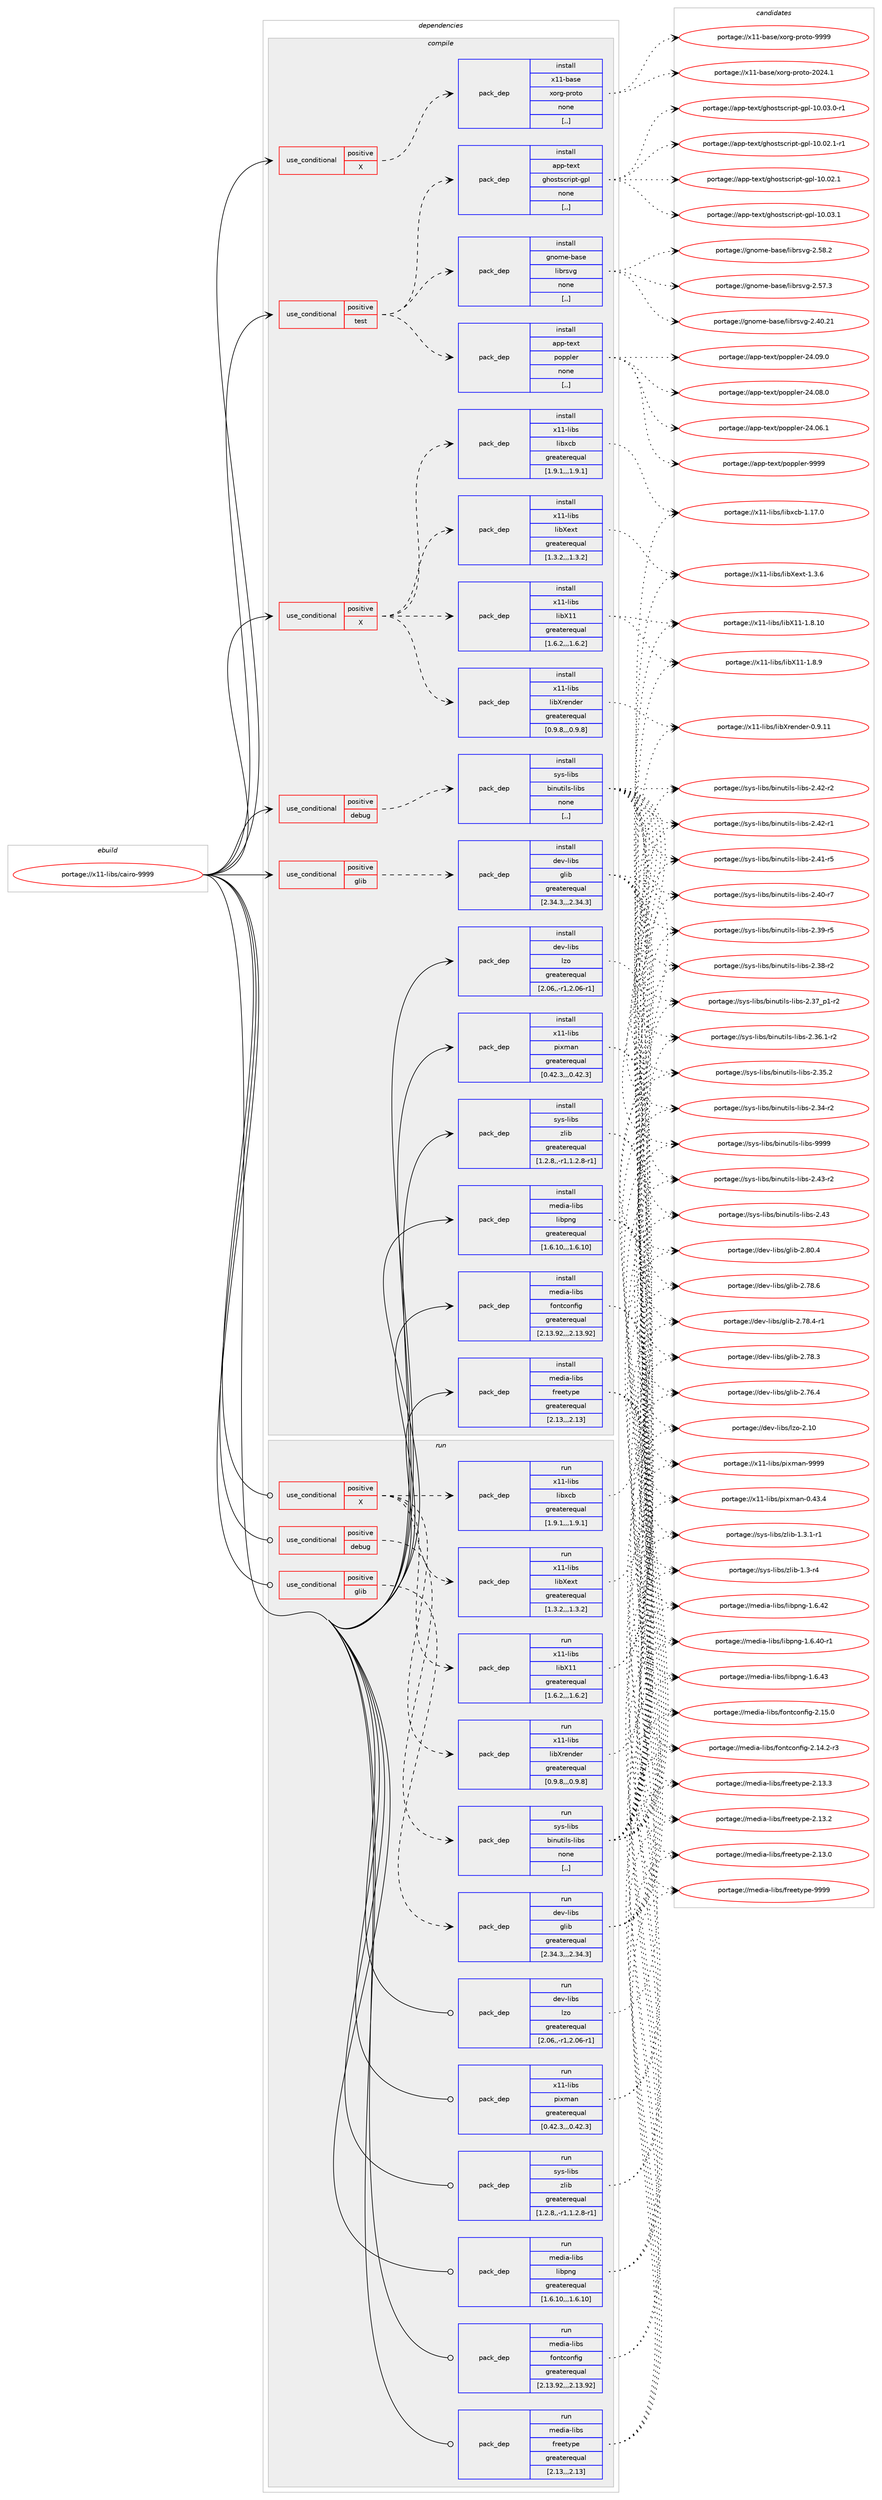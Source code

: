 digraph prolog {

# *************
# Graph options
# *************

newrank=true;
concentrate=true;
compound=true;
graph [rankdir=LR,fontname=Helvetica,fontsize=10,ranksep=1.5];#, ranksep=2.5, nodesep=0.2];
edge  [arrowhead=vee];
node  [fontname=Helvetica,fontsize=10];

# **********
# The ebuild
# **********

subgraph cluster_leftcol {
color=gray;
label=<<i>ebuild</i>>;
id [label="portage://x11-libs/cairo-9999", color=red, width=4, href="../x11-libs/cairo-9999.svg"];
}

# ****************
# The dependencies
# ****************

subgraph cluster_midcol {
color=gray;
label=<<i>dependencies</i>>;
subgraph cluster_compile {
fillcolor="#eeeeee";
style=filled;
label=<<i>compile</i>>;
subgraph cond12329 {
dependency34909 [label=<<TABLE BORDER="0" CELLBORDER="1" CELLSPACING="0" CELLPADDING="4"><TR><TD ROWSPAN="3" CELLPADDING="10">use_conditional</TD></TR><TR><TD>positive</TD></TR><TR><TD>X</TD></TR></TABLE>>, shape=none, color=red];
subgraph pack22305 {
dependency34910 [label=<<TABLE BORDER="0" CELLBORDER="1" CELLSPACING="0" CELLPADDING="4" WIDTH="220"><TR><TD ROWSPAN="6" CELLPADDING="30">pack_dep</TD></TR><TR><TD WIDTH="110">install</TD></TR><TR><TD>x11-base</TD></TR><TR><TD>xorg-proto</TD></TR><TR><TD>none</TD></TR><TR><TD>[,,]</TD></TR></TABLE>>, shape=none, color=blue];
}
dependency34909:e -> dependency34910:w [weight=20,style="dashed",arrowhead="vee"];
}
id:e -> dependency34909:w [weight=20,style="solid",arrowhead="vee"];
subgraph cond12330 {
dependency34911 [label=<<TABLE BORDER="0" CELLBORDER="1" CELLSPACING="0" CELLPADDING="4"><TR><TD ROWSPAN="3" CELLPADDING="10">use_conditional</TD></TR><TR><TD>positive</TD></TR><TR><TD>X</TD></TR></TABLE>>, shape=none, color=red];
subgraph pack22306 {
dependency34912 [label=<<TABLE BORDER="0" CELLBORDER="1" CELLSPACING="0" CELLPADDING="4" WIDTH="220"><TR><TD ROWSPAN="6" CELLPADDING="30">pack_dep</TD></TR><TR><TD WIDTH="110">install</TD></TR><TR><TD>x11-libs</TD></TR><TR><TD>libXrender</TD></TR><TR><TD>greaterequal</TD></TR><TR><TD>[0.9.8,,,0.9.8]</TD></TR></TABLE>>, shape=none, color=blue];
}
dependency34911:e -> dependency34912:w [weight=20,style="dashed",arrowhead="vee"];
subgraph pack22307 {
dependency34913 [label=<<TABLE BORDER="0" CELLBORDER="1" CELLSPACING="0" CELLPADDING="4" WIDTH="220"><TR><TD ROWSPAN="6" CELLPADDING="30">pack_dep</TD></TR><TR><TD WIDTH="110">install</TD></TR><TR><TD>x11-libs</TD></TR><TR><TD>libXext</TD></TR><TR><TD>greaterequal</TD></TR><TR><TD>[1.3.2,,,1.3.2]</TD></TR></TABLE>>, shape=none, color=blue];
}
dependency34911:e -> dependency34913:w [weight=20,style="dashed",arrowhead="vee"];
subgraph pack22308 {
dependency34914 [label=<<TABLE BORDER="0" CELLBORDER="1" CELLSPACING="0" CELLPADDING="4" WIDTH="220"><TR><TD ROWSPAN="6" CELLPADDING="30">pack_dep</TD></TR><TR><TD WIDTH="110">install</TD></TR><TR><TD>x11-libs</TD></TR><TR><TD>libX11</TD></TR><TR><TD>greaterequal</TD></TR><TR><TD>[1.6.2,,,1.6.2]</TD></TR></TABLE>>, shape=none, color=blue];
}
dependency34911:e -> dependency34914:w [weight=20,style="dashed",arrowhead="vee"];
subgraph pack22309 {
dependency34915 [label=<<TABLE BORDER="0" CELLBORDER="1" CELLSPACING="0" CELLPADDING="4" WIDTH="220"><TR><TD ROWSPAN="6" CELLPADDING="30">pack_dep</TD></TR><TR><TD WIDTH="110">install</TD></TR><TR><TD>x11-libs</TD></TR><TR><TD>libxcb</TD></TR><TR><TD>greaterequal</TD></TR><TR><TD>[1.9.1,,,1.9.1]</TD></TR></TABLE>>, shape=none, color=blue];
}
dependency34911:e -> dependency34915:w [weight=20,style="dashed",arrowhead="vee"];
}
id:e -> dependency34911:w [weight=20,style="solid",arrowhead="vee"];
subgraph cond12331 {
dependency34916 [label=<<TABLE BORDER="0" CELLBORDER="1" CELLSPACING="0" CELLPADDING="4"><TR><TD ROWSPAN="3" CELLPADDING="10">use_conditional</TD></TR><TR><TD>positive</TD></TR><TR><TD>debug</TD></TR></TABLE>>, shape=none, color=red];
subgraph pack22310 {
dependency34917 [label=<<TABLE BORDER="0" CELLBORDER="1" CELLSPACING="0" CELLPADDING="4" WIDTH="220"><TR><TD ROWSPAN="6" CELLPADDING="30">pack_dep</TD></TR><TR><TD WIDTH="110">install</TD></TR><TR><TD>sys-libs</TD></TR><TR><TD>binutils-libs</TD></TR><TR><TD>none</TD></TR><TR><TD>[,,]</TD></TR></TABLE>>, shape=none, color=blue];
}
dependency34916:e -> dependency34917:w [weight=20,style="dashed",arrowhead="vee"];
}
id:e -> dependency34916:w [weight=20,style="solid",arrowhead="vee"];
subgraph cond12332 {
dependency34918 [label=<<TABLE BORDER="0" CELLBORDER="1" CELLSPACING="0" CELLPADDING="4"><TR><TD ROWSPAN="3" CELLPADDING="10">use_conditional</TD></TR><TR><TD>positive</TD></TR><TR><TD>glib</TD></TR></TABLE>>, shape=none, color=red];
subgraph pack22311 {
dependency34919 [label=<<TABLE BORDER="0" CELLBORDER="1" CELLSPACING="0" CELLPADDING="4" WIDTH="220"><TR><TD ROWSPAN="6" CELLPADDING="30">pack_dep</TD></TR><TR><TD WIDTH="110">install</TD></TR><TR><TD>dev-libs</TD></TR><TR><TD>glib</TD></TR><TR><TD>greaterequal</TD></TR><TR><TD>[2.34.3,,,2.34.3]</TD></TR></TABLE>>, shape=none, color=blue];
}
dependency34918:e -> dependency34919:w [weight=20,style="dashed",arrowhead="vee"];
}
id:e -> dependency34918:w [weight=20,style="solid",arrowhead="vee"];
subgraph cond12333 {
dependency34920 [label=<<TABLE BORDER="0" CELLBORDER="1" CELLSPACING="0" CELLPADDING="4"><TR><TD ROWSPAN="3" CELLPADDING="10">use_conditional</TD></TR><TR><TD>positive</TD></TR><TR><TD>test</TD></TR></TABLE>>, shape=none, color=red];
subgraph pack22312 {
dependency34921 [label=<<TABLE BORDER="0" CELLBORDER="1" CELLSPACING="0" CELLPADDING="4" WIDTH="220"><TR><TD ROWSPAN="6" CELLPADDING="30">pack_dep</TD></TR><TR><TD WIDTH="110">install</TD></TR><TR><TD>app-text</TD></TR><TR><TD>ghostscript-gpl</TD></TR><TR><TD>none</TD></TR><TR><TD>[,,]</TD></TR></TABLE>>, shape=none, color=blue];
}
dependency34920:e -> dependency34921:w [weight=20,style="dashed",arrowhead="vee"];
subgraph pack22313 {
dependency34922 [label=<<TABLE BORDER="0" CELLBORDER="1" CELLSPACING="0" CELLPADDING="4" WIDTH="220"><TR><TD ROWSPAN="6" CELLPADDING="30">pack_dep</TD></TR><TR><TD WIDTH="110">install</TD></TR><TR><TD>app-text</TD></TR><TR><TD>poppler</TD></TR><TR><TD>none</TD></TR><TR><TD>[,,]</TD></TR></TABLE>>, shape=none, color=blue];
}
dependency34920:e -> dependency34922:w [weight=20,style="dashed",arrowhead="vee"];
subgraph pack22314 {
dependency34923 [label=<<TABLE BORDER="0" CELLBORDER="1" CELLSPACING="0" CELLPADDING="4" WIDTH="220"><TR><TD ROWSPAN="6" CELLPADDING="30">pack_dep</TD></TR><TR><TD WIDTH="110">install</TD></TR><TR><TD>gnome-base</TD></TR><TR><TD>librsvg</TD></TR><TR><TD>none</TD></TR><TR><TD>[,,]</TD></TR></TABLE>>, shape=none, color=blue];
}
dependency34920:e -> dependency34923:w [weight=20,style="dashed",arrowhead="vee"];
}
id:e -> dependency34920:w [weight=20,style="solid",arrowhead="vee"];
subgraph pack22315 {
dependency34924 [label=<<TABLE BORDER="0" CELLBORDER="1" CELLSPACING="0" CELLPADDING="4" WIDTH="220"><TR><TD ROWSPAN="6" CELLPADDING="30">pack_dep</TD></TR><TR><TD WIDTH="110">install</TD></TR><TR><TD>dev-libs</TD></TR><TR><TD>lzo</TD></TR><TR><TD>greaterequal</TD></TR><TR><TD>[2.06,,-r1,2.06-r1]</TD></TR></TABLE>>, shape=none, color=blue];
}
id:e -> dependency34924:w [weight=20,style="solid",arrowhead="vee"];
subgraph pack22316 {
dependency34925 [label=<<TABLE BORDER="0" CELLBORDER="1" CELLSPACING="0" CELLPADDING="4" WIDTH="220"><TR><TD ROWSPAN="6" CELLPADDING="30">pack_dep</TD></TR><TR><TD WIDTH="110">install</TD></TR><TR><TD>media-libs</TD></TR><TR><TD>fontconfig</TD></TR><TR><TD>greaterequal</TD></TR><TR><TD>[2.13.92,,,2.13.92]</TD></TR></TABLE>>, shape=none, color=blue];
}
id:e -> dependency34925:w [weight=20,style="solid",arrowhead="vee"];
subgraph pack22317 {
dependency34926 [label=<<TABLE BORDER="0" CELLBORDER="1" CELLSPACING="0" CELLPADDING="4" WIDTH="220"><TR><TD ROWSPAN="6" CELLPADDING="30">pack_dep</TD></TR><TR><TD WIDTH="110">install</TD></TR><TR><TD>media-libs</TD></TR><TR><TD>freetype</TD></TR><TR><TD>greaterequal</TD></TR><TR><TD>[2.13,,,2.13]</TD></TR></TABLE>>, shape=none, color=blue];
}
id:e -> dependency34926:w [weight=20,style="solid",arrowhead="vee"];
subgraph pack22318 {
dependency34927 [label=<<TABLE BORDER="0" CELLBORDER="1" CELLSPACING="0" CELLPADDING="4" WIDTH="220"><TR><TD ROWSPAN="6" CELLPADDING="30">pack_dep</TD></TR><TR><TD WIDTH="110">install</TD></TR><TR><TD>media-libs</TD></TR><TR><TD>libpng</TD></TR><TR><TD>greaterequal</TD></TR><TR><TD>[1.6.10,,,1.6.10]</TD></TR></TABLE>>, shape=none, color=blue];
}
id:e -> dependency34927:w [weight=20,style="solid",arrowhead="vee"];
subgraph pack22319 {
dependency34928 [label=<<TABLE BORDER="0" CELLBORDER="1" CELLSPACING="0" CELLPADDING="4" WIDTH="220"><TR><TD ROWSPAN="6" CELLPADDING="30">pack_dep</TD></TR><TR><TD WIDTH="110">install</TD></TR><TR><TD>sys-libs</TD></TR><TR><TD>zlib</TD></TR><TR><TD>greaterequal</TD></TR><TR><TD>[1.2.8,,-r1,1.2.8-r1]</TD></TR></TABLE>>, shape=none, color=blue];
}
id:e -> dependency34928:w [weight=20,style="solid",arrowhead="vee"];
subgraph pack22320 {
dependency34929 [label=<<TABLE BORDER="0" CELLBORDER="1" CELLSPACING="0" CELLPADDING="4" WIDTH="220"><TR><TD ROWSPAN="6" CELLPADDING="30">pack_dep</TD></TR><TR><TD WIDTH="110">install</TD></TR><TR><TD>x11-libs</TD></TR><TR><TD>pixman</TD></TR><TR><TD>greaterequal</TD></TR><TR><TD>[0.42.3,,,0.42.3]</TD></TR></TABLE>>, shape=none, color=blue];
}
id:e -> dependency34929:w [weight=20,style="solid",arrowhead="vee"];
}
subgraph cluster_compileandrun {
fillcolor="#eeeeee";
style=filled;
label=<<i>compile and run</i>>;
}
subgraph cluster_run {
fillcolor="#eeeeee";
style=filled;
label=<<i>run</i>>;
subgraph cond12334 {
dependency34930 [label=<<TABLE BORDER="0" CELLBORDER="1" CELLSPACING="0" CELLPADDING="4"><TR><TD ROWSPAN="3" CELLPADDING="10">use_conditional</TD></TR><TR><TD>positive</TD></TR><TR><TD>X</TD></TR></TABLE>>, shape=none, color=red];
subgraph pack22321 {
dependency34931 [label=<<TABLE BORDER="0" CELLBORDER="1" CELLSPACING="0" CELLPADDING="4" WIDTH="220"><TR><TD ROWSPAN="6" CELLPADDING="30">pack_dep</TD></TR><TR><TD WIDTH="110">run</TD></TR><TR><TD>x11-libs</TD></TR><TR><TD>libXrender</TD></TR><TR><TD>greaterequal</TD></TR><TR><TD>[0.9.8,,,0.9.8]</TD></TR></TABLE>>, shape=none, color=blue];
}
dependency34930:e -> dependency34931:w [weight=20,style="dashed",arrowhead="vee"];
subgraph pack22322 {
dependency34932 [label=<<TABLE BORDER="0" CELLBORDER="1" CELLSPACING="0" CELLPADDING="4" WIDTH="220"><TR><TD ROWSPAN="6" CELLPADDING="30">pack_dep</TD></TR><TR><TD WIDTH="110">run</TD></TR><TR><TD>x11-libs</TD></TR><TR><TD>libXext</TD></TR><TR><TD>greaterequal</TD></TR><TR><TD>[1.3.2,,,1.3.2]</TD></TR></TABLE>>, shape=none, color=blue];
}
dependency34930:e -> dependency34932:w [weight=20,style="dashed",arrowhead="vee"];
subgraph pack22323 {
dependency34933 [label=<<TABLE BORDER="0" CELLBORDER="1" CELLSPACING="0" CELLPADDING="4" WIDTH="220"><TR><TD ROWSPAN="6" CELLPADDING="30">pack_dep</TD></TR><TR><TD WIDTH="110">run</TD></TR><TR><TD>x11-libs</TD></TR><TR><TD>libX11</TD></TR><TR><TD>greaterequal</TD></TR><TR><TD>[1.6.2,,,1.6.2]</TD></TR></TABLE>>, shape=none, color=blue];
}
dependency34930:e -> dependency34933:w [weight=20,style="dashed",arrowhead="vee"];
subgraph pack22324 {
dependency34934 [label=<<TABLE BORDER="0" CELLBORDER="1" CELLSPACING="0" CELLPADDING="4" WIDTH="220"><TR><TD ROWSPAN="6" CELLPADDING="30">pack_dep</TD></TR><TR><TD WIDTH="110">run</TD></TR><TR><TD>x11-libs</TD></TR><TR><TD>libxcb</TD></TR><TR><TD>greaterequal</TD></TR><TR><TD>[1.9.1,,,1.9.1]</TD></TR></TABLE>>, shape=none, color=blue];
}
dependency34930:e -> dependency34934:w [weight=20,style="dashed",arrowhead="vee"];
}
id:e -> dependency34930:w [weight=20,style="solid",arrowhead="odot"];
subgraph cond12335 {
dependency34935 [label=<<TABLE BORDER="0" CELLBORDER="1" CELLSPACING="0" CELLPADDING="4"><TR><TD ROWSPAN="3" CELLPADDING="10">use_conditional</TD></TR><TR><TD>positive</TD></TR><TR><TD>debug</TD></TR></TABLE>>, shape=none, color=red];
subgraph pack22325 {
dependency34936 [label=<<TABLE BORDER="0" CELLBORDER="1" CELLSPACING="0" CELLPADDING="4" WIDTH="220"><TR><TD ROWSPAN="6" CELLPADDING="30">pack_dep</TD></TR><TR><TD WIDTH="110">run</TD></TR><TR><TD>sys-libs</TD></TR><TR><TD>binutils-libs</TD></TR><TR><TD>none</TD></TR><TR><TD>[,,]</TD></TR></TABLE>>, shape=none, color=blue];
}
dependency34935:e -> dependency34936:w [weight=20,style="dashed",arrowhead="vee"];
}
id:e -> dependency34935:w [weight=20,style="solid",arrowhead="odot"];
subgraph cond12336 {
dependency34937 [label=<<TABLE BORDER="0" CELLBORDER="1" CELLSPACING="0" CELLPADDING="4"><TR><TD ROWSPAN="3" CELLPADDING="10">use_conditional</TD></TR><TR><TD>positive</TD></TR><TR><TD>glib</TD></TR></TABLE>>, shape=none, color=red];
subgraph pack22326 {
dependency34938 [label=<<TABLE BORDER="0" CELLBORDER="1" CELLSPACING="0" CELLPADDING="4" WIDTH="220"><TR><TD ROWSPAN="6" CELLPADDING="30">pack_dep</TD></TR><TR><TD WIDTH="110">run</TD></TR><TR><TD>dev-libs</TD></TR><TR><TD>glib</TD></TR><TR><TD>greaterequal</TD></TR><TR><TD>[2.34.3,,,2.34.3]</TD></TR></TABLE>>, shape=none, color=blue];
}
dependency34937:e -> dependency34938:w [weight=20,style="dashed",arrowhead="vee"];
}
id:e -> dependency34937:w [weight=20,style="solid",arrowhead="odot"];
subgraph pack22327 {
dependency34939 [label=<<TABLE BORDER="0" CELLBORDER="1" CELLSPACING="0" CELLPADDING="4" WIDTH="220"><TR><TD ROWSPAN="6" CELLPADDING="30">pack_dep</TD></TR><TR><TD WIDTH="110">run</TD></TR><TR><TD>dev-libs</TD></TR><TR><TD>lzo</TD></TR><TR><TD>greaterequal</TD></TR><TR><TD>[2.06,,-r1,2.06-r1]</TD></TR></TABLE>>, shape=none, color=blue];
}
id:e -> dependency34939:w [weight=20,style="solid",arrowhead="odot"];
subgraph pack22328 {
dependency34940 [label=<<TABLE BORDER="0" CELLBORDER="1" CELLSPACING="0" CELLPADDING="4" WIDTH="220"><TR><TD ROWSPAN="6" CELLPADDING="30">pack_dep</TD></TR><TR><TD WIDTH="110">run</TD></TR><TR><TD>media-libs</TD></TR><TR><TD>fontconfig</TD></TR><TR><TD>greaterequal</TD></TR><TR><TD>[2.13.92,,,2.13.92]</TD></TR></TABLE>>, shape=none, color=blue];
}
id:e -> dependency34940:w [weight=20,style="solid",arrowhead="odot"];
subgraph pack22329 {
dependency34941 [label=<<TABLE BORDER="0" CELLBORDER="1" CELLSPACING="0" CELLPADDING="4" WIDTH="220"><TR><TD ROWSPAN="6" CELLPADDING="30">pack_dep</TD></TR><TR><TD WIDTH="110">run</TD></TR><TR><TD>media-libs</TD></TR><TR><TD>freetype</TD></TR><TR><TD>greaterequal</TD></TR><TR><TD>[2.13,,,2.13]</TD></TR></TABLE>>, shape=none, color=blue];
}
id:e -> dependency34941:w [weight=20,style="solid",arrowhead="odot"];
subgraph pack22330 {
dependency34942 [label=<<TABLE BORDER="0" CELLBORDER="1" CELLSPACING="0" CELLPADDING="4" WIDTH="220"><TR><TD ROWSPAN="6" CELLPADDING="30">pack_dep</TD></TR><TR><TD WIDTH="110">run</TD></TR><TR><TD>media-libs</TD></TR><TR><TD>libpng</TD></TR><TR><TD>greaterequal</TD></TR><TR><TD>[1.6.10,,,1.6.10]</TD></TR></TABLE>>, shape=none, color=blue];
}
id:e -> dependency34942:w [weight=20,style="solid",arrowhead="odot"];
subgraph pack22331 {
dependency34943 [label=<<TABLE BORDER="0" CELLBORDER="1" CELLSPACING="0" CELLPADDING="4" WIDTH="220"><TR><TD ROWSPAN="6" CELLPADDING="30">pack_dep</TD></TR><TR><TD WIDTH="110">run</TD></TR><TR><TD>sys-libs</TD></TR><TR><TD>zlib</TD></TR><TR><TD>greaterequal</TD></TR><TR><TD>[1.2.8,,-r1,1.2.8-r1]</TD></TR></TABLE>>, shape=none, color=blue];
}
id:e -> dependency34943:w [weight=20,style="solid",arrowhead="odot"];
subgraph pack22332 {
dependency34944 [label=<<TABLE BORDER="0" CELLBORDER="1" CELLSPACING="0" CELLPADDING="4" WIDTH="220"><TR><TD ROWSPAN="6" CELLPADDING="30">pack_dep</TD></TR><TR><TD WIDTH="110">run</TD></TR><TR><TD>x11-libs</TD></TR><TR><TD>pixman</TD></TR><TR><TD>greaterequal</TD></TR><TR><TD>[0.42.3,,,0.42.3]</TD></TR></TABLE>>, shape=none, color=blue];
}
id:e -> dependency34944:w [weight=20,style="solid",arrowhead="odot"];
}
}

# **************
# The candidates
# **************

subgraph cluster_choices {
rank=same;
color=gray;
label=<<i>candidates</i>>;

subgraph choice22305 {
color=black;
nodesep=1;
choice120494945989711510147120111114103451121141111161114557575757 [label="portage://x11-base/xorg-proto-9999", color=red, width=4,href="../x11-base/xorg-proto-9999.svg"];
choice1204949459897115101471201111141034511211411111611145504850524649 [label="portage://x11-base/xorg-proto-2024.1", color=red, width=4,href="../x11-base/xorg-proto-2024.1.svg"];
dependency34910:e -> choice120494945989711510147120111114103451121141111161114557575757:w [style=dotted,weight="100"];
dependency34910:e -> choice1204949459897115101471201111141034511211411111611145504850524649:w [style=dotted,weight="100"];
}
subgraph choice22306 {
color=black;
nodesep=1;
choice1204949451081059811547108105988811410111010010111445484657464949 [label="portage://x11-libs/libXrender-0.9.11", color=red, width=4,href="../x11-libs/libXrender-0.9.11.svg"];
dependency34912:e -> choice1204949451081059811547108105988811410111010010111445484657464949:w [style=dotted,weight="100"];
}
subgraph choice22307 {
color=black;
nodesep=1;
choice12049494510810598115471081059888101120116454946514654 [label="portage://x11-libs/libXext-1.3.6", color=red, width=4,href="../x11-libs/libXext-1.3.6.svg"];
dependency34913:e -> choice12049494510810598115471081059888101120116454946514654:w [style=dotted,weight="100"];
}
subgraph choice22308 {
color=black;
nodesep=1;
choice12049494510810598115471081059888494945494656464948 [label="portage://x11-libs/libX11-1.8.10", color=red, width=4,href="../x11-libs/libX11-1.8.10.svg"];
choice120494945108105981154710810598884949454946564657 [label="portage://x11-libs/libX11-1.8.9", color=red, width=4,href="../x11-libs/libX11-1.8.9.svg"];
dependency34914:e -> choice12049494510810598115471081059888494945494656464948:w [style=dotted,weight="100"];
dependency34914:e -> choice120494945108105981154710810598884949454946564657:w [style=dotted,weight="100"];
}
subgraph choice22309 {
color=black;
nodesep=1;
choice120494945108105981154710810598120999845494649554648 [label="portage://x11-libs/libxcb-1.17.0", color=red, width=4,href="../x11-libs/libxcb-1.17.0.svg"];
dependency34915:e -> choice120494945108105981154710810598120999845494649554648:w [style=dotted,weight="100"];
}
subgraph choice22310 {
color=black;
nodesep=1;
choice1151211154510810598115479810511011711610510811545108105981154557575757 [label="portage://sys-libs/binutils-libs-9999", color=red, width=4,href="../sys-libs/binutils-libs-9999.svg"];
choice11512111545108105981154798105110117116105108115451081059811545504652514511450 [label="portage://sys-libs/binutils-libs-2.43-r2", color=red, width=4,href="../sys-libs/binutils-libs-2.43-r2.svg"];
choice1151211154510810598115479810511011711610510811545108105981154550465251 [label="portage://sys-libs/binutils-libs-2.43", color=red, width=4,href="../sys-libs/binutils-libs-2.43.svg"];
choice11512111545108105981154798105110117116105108115451081059811545504652504511450 [label="portage://sys-libs/binutils-libs-2.42-r2", color=red, width=4,href="../sys-libs/binutils-libs-2.42-r2.svg"];
choice11512111545108105981154798105110117116105108115451081059811545504652504511449 [label="portage://sys-libs/binutils-libs-2.42-r1", color=red, width=4,href="../sys-libs/binutils-libs-2.42-r1.svg"];
choice11512111545108105981154798105110117116105108115451081059811545504652494511453 [label="portage://sys-libs/binutils-libs-2.41-r5", color=red, width=4,href="../sys-libs/binutils-libs-2.41-r5.svg"];
choice11512111545108105981154798105110117116105108115451081059811545504652484511455 [label="portage://sys-libs/binutils-libs-2.40-r7", color=red, width=4,href="../sys-libs/binutils-libs-2.40-r7.svg"];
choice11512111545108105981154798105110117116105108115451081059811545504651574511453 [label="portage://sys-libs/binutils-libs-2.39-r5", color=red, width=4,href="../sys-libs/binutils-libs-2.39-r5.svg"];
choice11512111545108105981154798105110117116105108115451081059811545504651564511450 [label="portage://sys-libs/binutils-libs-2.38-r2", color=red, width=4,href="../sys-libs/binutils-libs-2.38-r2.svg"];
choice115121115451081059811547981051101171161051081154510810598115455046515595112494511450 [label="portage://sys-libs/binutils-libs-2.37_p1-r2", color=red, width=4,href="../sys-libs/binutils-libs-2.37_p1-r2.svg"];
choice115121115451081059811547981051101171161051081154510810598115455046515446494511450 [label="portage://sys-libs/binutils-libs-2.36.1-r2", color=red, width=4,href="../sys-libs/binutils-libs-2.36.1-r2.svg"];
choice11512111545108105981154798105110117116105108115451081059811545504651534650 [label="portage://sys-libs/binutils-libs-2.35.2", color=red, width=4,href="../sys-libs/binutils-libs-2.35.2.svg"];
choice11512111545108105981154798105110117116105108115451081059811545504651524511450 [label="portage://sys-libs/binutils-libs-2.34-r2", color=red, width=4,href="../sys-libs/binutils-libs-2.34-r2.svg"];
dependency34917:e -> choice1151211154510810598115479810511011711610510811545108105981154557575757:w [style=dotted,weight="100"];
dependency34917:e -> choice11512111545108105981154798105110117116105108115451081059811545504652514511450:w [style=dotted,weight="100"];
dependency34917:e -> choice1151211154510810598115479810511011711610510811545108105981154550465251:w [style=dotted,weight="100"];
dependency34917:e -> choice11512111545108105981154798105110117116105108115451081059811545504652504511450:w [style=dotted,weight="100"];
dependency34917:e -> choice11512111545108105981154798105110117116105108115451081059811545504652504511449:w [style=dotted,weight="100"];
dependency34917:e -> choice11512111545108105981154798105110117116105108115451081059811545504652494511453:w [style=dotted,weight="100"];
dependency34917:e -> choice11512111545108105981154798105110117116105108115451081059811545504652484511455:w [style=dotted,weight="100"];
dependency34917:e -> choice11512111545108105981154798105110117116105108115451081059811545504651574511453:w [style=dotted,weight="100"];
dependency34917:e -> choice11512111545108105981154798105110117116105108115451081059811545504651564511450:w [style=dotted,weight="100"];
dependency34917:e -> choice115121115451081059811547981051101171161051081154510810598115455046515595112494511450:w [style=dotted,weight="100"];
dependency34917:e -> choice115121115451081059811547981051101171161051081154510810598115455046515446494511450:w [style=dotted,weight="100"];
dependency34917:e -> choice11512111545108105981154798105110117116105108115451081059811545504651534650:w [style=dotted,weight="100"];
dependency34917:e -> choice11512111545108105981154798105110117116105108115451081059811545504651524511450:w [style=dotted,weight="100"];
}
subgraph choice22311 {
color=black;
nodesep=1;
choice1001011184510810598115471031081059845504656484652 [label="portage://dev-libs/glib-2.80.4", color=red, width=4,href="../dev-libs/glib-2.80.4.svg"];
choice1001011184510810598115471031081059845504655564654 [label="portage://dev-libs/glib-2.78.6", color=red, width=4,href="../dev-libs/glib-2.78.6.svg"];
choice10010111845108105981154710310810598455046555646524511449 [label="portage://dev-libs/glib-2.78.4-r1", color=red, width=4,href="../dev-libs/glib-2.78.4-r1.svg"];
choice1001011184510810598115471031081059845504655564651 [label="portage://dev-libs/glib-2.78.3", color=red, width=4,href="../dev-libs/glib-2.78.3.svg"];
choice1001011184510810598115471031081059845504655544652 [label="portage://dev-libs/glib-2.76.4", color=red, width=4,href="../dev-libs/glib-2.76.4.svg"];
dependency34919:e -> choice1001011184510810598115471031081059845504656484652:w [style=dotted,weight="100"];
dependency34919:e -> choice1001011184510810598115471031081059845504655564654:w [style=dotted,weight="100"];
dependency34919:e -> choice10010111845108105981154710310810598455046555646524511449:w [style=dotted,weight="100"];
dependency34919:e -> choice1001011184510810598115471031081059845504655564651:w [style=dotted,weight="100"];
dependency34919:e -> choice1001011184510810598115471031081059845504655544652:w [style=dotted,weight="100"];
}
subgraph choice22312 {
color=black;
nodesep=1;
choice97112112451161011201164710310411111511611599114105112116451031121084549484648514649 [label="portage://app-text/ghostscript-gpl-10.03.1", color=red, width=4,href="../app-text/ghostscript-gpl-10.03.1.svg"];
choice971121124511610112011647103104111115116115991141051121164510311210845494846485146484511449 [label="portage://app-text/ghostscript-gpl-10.03.0-r1", color=red, width=4,href="../app-text/ghostscript-gpl-10.03.0-r1.svg"];
choice971121124511610112011647103104111115116115991141051121164510311210845494846485046494511449 [label="portage://app-text/ghostscript-gpl-10.02.1-r1", color=red, width=4,href="../app-text/ghostscript-gpl-10.02.1-r1.svg"];
choice97112112451161011201164710310411111511611599114105112116451031121084549484648504649 [label="portage://app-text/ghostscript-gpl-10.02.1", color=red, width=4,href="../app-text/ghostscript-gpl-10.02.1.svg"];
dependency34921:e -> choice97112112451161011201164710310411111511611599114105112116451031121084549484648514649:w [style=dotted,weight="100"];
dependency34921:e -> choice971121124511610112011647103104111115116115991141051121164510311210845494846485146484511449:w [style=dotted,weight="100"];
dependency34921:e -> choice971121124511610112011647103104111115116115991141051121164510311210845494846485046494511449:w [style=dotted,weight="100"];
dependency34921:e -> choice97112112451161011201164710310411111511611599114105112116451031121084549484648504649:w [style=dotted,weight="100"];
}
subgraph choice22313 {
color=black;
nodesep=1;
choice9711211245116101120116471121111121121081011144557575757 [label="portage://app-text/poppler-9999", color=red, width=4,href="../app-text/poppler-9999.svg"];
choice9711211245116101120116471121111121121081011144550524648574648 [label="portage://app-text/poppler-24.09.0", color=red, width=4,href="../app-text/poppler-24.09.0.svg"];
choice9711211245116101120116471121111121121081011144550524648564648 [label="portage://app-text/poppler-24.08.0", color=red, width=4,href="../app-text/poppler-24.08.0.svg"];
choice9711211245116101120116471121111121121081011144550524648544649 [label="portage://app-text/poppler-24.06.1", color=red, width=4,href="../app-text/poppler-24.06.1.svg"];
dependency34922:e -> choice9711211245116101120116471121111121121081011144557575757:w [style=dotted,weight="100"];
dependency34922:e -> choice9711211245116101120116471121111121121081011144550524648574648:w [style=dotted,weight="100"];
dependency34922:e -> choice9711211245116101120116471121111121121081011144550524648564648:w [style=dotted,weight="100"];
dependency34922:e -> choice9711211245116101120116471121111121121081011144550524648544649:w [style=dotted,weight="100"];
}
subgraph choice22314 {
color=black;
nodesep=1;
choice103110111109101459897115101471081059811411511810345504653564650 [label="portage://gnome-base/librsvg-2.58.2", color=red, width=4,href="../gnome-base/librsvg-2.58.2.svg"];
choice103110111109101459897115101471081059811411511810345504653554651 [label="portage://gnome-base/librsvg-2.57.3", color=red, width=4,href="../gnome-base/librsvg-2.57.3.svg"];
choice10311011110910145989711510147108105981141151181034550465248465049 [label="portage://gnome-base/librsvg-2.40.21", color=red, width=4,href="../gnome-base/librsvg-2.40.21.svg"];
dependency34923:e -> choice103110111109101459897115101471081059811411511810345504653564650:w [style=dotted,weight="100"];
dependency34923:e -> choice103110111109101459897115101471081059811411511810345504653554651:w [style=dotted,weight="100"];
dependency34923:e -> choice10311011110910145989711510147108105981141151181034550465248465049:w [style=dotted,weight="100"];
}
subgraph choice22315 {
color=black;
nodesep=1;
choice1001011184510810598115471081221114550464948 [label="portage://dev-libs/lzo-2.10", color=red, width=4,href="../dev-libs/lzo-2.10.svg"];
dependency34924:e -> choice1001011184510810598115471081221114550464948:w [style=dotted,weight="100"];
}
subgraph choice22316 {
color=black;
nodesep=1;
choice109101100105974510810598115471021111101169911111010210510345504649534648 [label="portage://media-libs/fontconfig-2.15.0", color=red, width=4,href="../media-libs/fontconfig-2.15.0.svg"];
choice1091011001059745108105981154710211111011699111110102105103455046495246504511451 [label="portage://media-libs/fontconfig-2.14.2-r3", color=red, width=4,href="../media-libs/fontconfig-2.14.2-r3.svg"];
dependency34925:e -> choice109101100105974510810598115471021111101169911111010210510345504649534648:w [style=dotted,weight="100"];
dependency34925:e -> choice1091011001059745108105981154710211111011699111110102105103455046495246504511451:w [style=dotted,weight="100"];
}
subgraph choice22317 {
color=black;
nodesep=1;
choice109101100105974510810598115471021141011011161211121014557575757 [label="portage://media-libs/freetype-9999", color=red, width=4,href="../media-libs/freetype-9999.svg"];
choice1091011001059745108105981154710211410110111612111210145504649514651 [label="portage://media-libs/freetype-2.13.3", color=red, width=4,href="../media-libs/freetype-2.13.3.svg"];
choice1091011001059745108105981154710211410110111612111210145504649514650 [label="portage://media-libs/freetype-2.13.2", color=red, width=4,href="../media-libs/freetype-2.13.2.svg"];
choice1091011001059745108105981154710211410110111612111210145504649514648 [label="portage://media-libs/freetype-2.13.0", color=red, width=4,href="../media-libs/freetype-2.13.0.svg"];
dependency34926:e -> choice109101100105974510810598115471021141011011161211121014557575757:w [style=dotted,weight="100"];
dependency34926:e -> choice1091011001059745108105981154710211410110111612111210145504649514651:w [style=dotted,weight="100"];
dependency34926:e -> choice1091011001059745108105981154710211410110111612111210145504649514650:w [style=dotted,weight="100"];
dependency34926:e -> choice1091011001059745108105981154710211410110111612111210145504649514648:w [style=dotted,weight="100"];
}
subgraph choice22318 {
color=black;
nodesep=1;
choice109101100105974510810598115471081059811211010345494654465251 [label="portage://media-libs/libpng-1.6.43", color=red, width=4,href="../media-libs/libpng-1.6.43.svg"];
choice109101100105974510810598115471081059811211010345494654465250 [label="portage://media-libs/libpng-1.6.42", color=red, width=4,href="../media-libs/libpng-1.6.42.svg"];
choice1091011001059745108105981154710810598112110103454946544652484511449 [label="portage://media-libs/libpng-1.6.40-r1", color=red, width=4,href="../media-libs/libpng-1.6.40-r1.svg"];
dependency34927:e -> choice109101100105974510810598115471081059811211010345494654465251:w [style=dotted,weight="100"];
dependency34927:e -> choice109101100105974510810598115471081059811211010345494654465250:w [style=dotted,weight="100"];
dependency34927:e -> choice1091011001059745108105981154710810598112110103454946544652484511449:w [style=dotted,weight="100"];
}
subgraph choice22319 {
color=black;
nodesep=1;
choice115121115451081059811547122108105984549465146494511449 [label="portage://sys-libs/zlib-1.3.1-r1", color=red, width=4,href="../sys-libs/zlib-1.3.1-r1.svg"];
choice11512111545108105981154712210810598454946514511452 [label="portage://sys-libs/zlib-1.3-r4", color=red, width=4,href="../sys-libs/zlib-1.3-r4.svg"];
dependency34928:e -> choice115121115451081059811547122108105984549465146494511449:w [style=dotted,weight="100"];
dependency34928:e -> choice11512111545108105981154712210810598454946514511452:w [style=dotted,weight="100"];
}
subgraph choice22320 {
color=black;
nodesep=1;
choice1204949451081059811547112105120109971104557575757 [label="portage://x11-libs/pixman-9999", color=red, width=4,href="../x11-libs/pixman-9999.svg"];
choice12049494510810598115471121051201099711045484652514652 [label="portage://x11-libs/pixman-0.43.4", color=red, width=4,href="../x11-libs/pixman-0.43.4.svg"];
dependency34929:e -> choice1204949451081059811547112105120109971104557575757:w [style=dotted,weight="100"];
dependency34929:e -> choice12049494510810598115471121051201099711045484652514652:w [style=dotted,weight="100"];
}
subgraph choice22321 {
color=black;
nodesep=1;
choice1204949451081059811547108105988811410111010010111445484657464949 [label="portage://x11-libs/libXrender-0.9.11", color=red, width=4,href="../x11-libs/libXrender-0.9.11.svg"];
dependency34931:e -> choice1204949451081059811547108105988811410111010010111445484657464949:w [style=dotted,weight="100"];
}
subgraph choice22322 {
color=black;
nodesep=1;
choice12049494510810598115471081059888101120116454946514654 [label="portage://x11-libs/libXext-1.3.6", color=red, width=4,href="../x11-libs/libXext-1.3.6.svg"];
dependency34932:e -> choice12049494510810598115471081059888101120116454946514654:w [style=dotted,weight="100"];
}
subgraph choice22323 {
color=black;
nodesep=1;
choice12049494510810598115471081059888494945494656464948 [label="portage://x11-libs/libX11-1.8.10", color=red, width=4,href="../x11-libs/libX11-1.8.10.svg"];
choice120494945108105981154710810598884949454946564657 [label="portage://x11-libs/libX11-1.8.9", color=red, width=4,href="../x11-libs/libX11-1.8.9.svg"];
dependency34933:e -> choice12049494510810598115471081059888494945494656464948:w [style=dotted,weight="100"];
dependency34933:e -> choice120494945108105981154710810598884949454946564657:w [style=dotted,weight="100"];
}
subgraph choice22324 {
color=black;
nodesep=1;
choice120494945108105981154710810598120999845494649554648 [label="portage://x11-libs/libxcb-1.17.0", color=red, width=4,href="../x11-libs/libxcb-1.17.0.svg"];
dependency34934:e -> choice120494945108105981154710810598120999845494649554648:w [style=dotted,weight="100"];
}
subgraph choice22325 {
color=black;
nodesep=1;
choice1151211154510810598115479810511011711610510811545108105981154557575757 [label="portage://sys-libs/binutils-libs-9999", color=red, width=4,href="../sys-libs/binutils-libs-9999.svg"];
choice11512111545108105981154798105110117116105108115451081059811545504652514511450 [label="portage://sys-libs/binutils-libs-2.43-r2", color=red, width=4,href="../sys-libs/binutils-libs-2.43-r2.svg"];
choice1151211154510810598115479810511011711610510811545108105981154550465251 [label="portage://sys-libs/binutils-libs-2.43", color=red, width=4,href="../sys-libs/binutils-libs-2.43.svg"];
choice11512111545108105981154798105110117116105108115451081059811545504652504511450 [label="portage://sys-libs/binutils-libs-2.42-r2", color=red, width=4,href="../sys-libs/binutils-libs-2.42-r2.svg"];
choice11512111545108105981154798105110117116105108115451081059811545504652504511449 [label="portage://sys-libs/binutils-libs-2.42-r1", color=red, width=4,href="../sys-libs/binutils-libs-2.42-r1.svg"];
choice11512111545108105981154798105110117116105108115451081059811545504652494511453 [label="portage://sys-libs/binutils-libs-2.41-r5", color=red, width=4,href="../sys-libs/binutils-libs-2.41-r5.svg"];
choice11512111545108105981154798105110117116105108115451081059811545504652484511455 [label="portage://sys-libs/binutils-libs-2.40-r7", color=red, width=4,href="../sys-libs/binutils-libs-2.40-r7.svg"];
choice11512111545108105981154798105110117116105108115451081059811545504651574511453 [label="portage://sys-libs/binutils-libs-2.39-r5", color=red, width=4,href="../sys-libs/binutils-libs-2.39-r5.svg"];
choice11512111545108105981154798105110117116105108115451081059811545504651564511450 [label="portage://sys-libs/binutils-libs-2.38-r2", color=red, width=4,href="../sys-libs/binutils-libs-2.38-r2.svg"];
choice115121115451081059811547981051101171161051081154510810598115455046515595112494511450 [label="portage://sys-libs/binutils-libs-2.37_p1-r2", color=red, width=4,href="../sys-libs/binutils-libs-2.37_p1-r2.svg"];
choice115121115451081059811547981051101171161051081154510810598115455046515446494511450 [label="portage://sys-libs/binutils-libs-2.36.1-r2", color=red, width=4,href="../sys-libs/binutils-libs-2.36.1-r2.svg"];
choice11512111545108105981154798105110117116105108115451081059811545504651534650 [label="portage://sys-libs/binutils-libs-2.35.2", color=red, width=4,href="../sys-libs/binutils-libs-2.35.2.svg"];
choice11512111545108105981154798105110117116105108115451081059811545504651524511450 [label="portage://sys-libs/binutils-libs-2.34-r2", color=red, width=4,href="../sys-libs/binutils-libs-2.34-r2.svg"];
dependency34936:e -> choice1151211154510810598115479810511011711610510811545108105981154557575757:w [style=dotted,weight="100"];
dependency34936:e -> choice11512111545108105981154798105110117116105108115451081059811545504652514511450:w [style=dotted,weight="100"];
dependency34936:e -> choice1151211154510810598115479810511011711610510811545108105981154550465251:w [style=dotted,weight="100"];
dependency34936:e -> choice11512111545108105981154798105110117116105108115451081059811545504652504511450:w [style=dotted,weight="100"];
dependency34936:e -> choice11512111545108105981154798105110117116105108115451081059811545504652504511449:w [style=dotted,weight="100"];
dependency34936:e -> choice11512111545108105981154798105110117116105108115451081059811545504652494511453:w [style=dotted,weight="100"];
dependency34936:e -> choice11512111545108105981154798105110117116105108115451081059811545504652484511455:w [style=dotted,weight="100"];
dependency34936:e -> choice11512111545108105981154798105110117116105108115451081059811545504651574511453:w [style=dotted,weight="100"];
dependency34936:e -> choice11512111545108105981154798105110117116105108115451081059811545504651564511450:w [style=dotted,weight="100"];
dependency34936:e -> choice115121115451081059811547981051101171161051081154510810598115455046515595112494511450:w [style=dotted,weight="100"];
dependency34936:e -> choice115121115451081059811547981051101171161051081154510810598115455046515446494511450:w [style=dotted,weight="100"];
dependency34936:e -> choice11512111545108105981154798105110117116105108115451081059811545504651534650:w [style=dotted,weight="100"];
dependency34936:e -> choice11512111545108105981154798105110117116105108115451081059811545504651524511450:w [style=dotted,weight="100"];
}
subgraph choice22326 {
color=black;
nodesep=1;
choice1001011184510810598115471031081059845504656484652 [label="portage://dev-libs/glib-2.80.4", color=red, width=4,href="../dev-libs/glib-2.80.4.svg"];
choice1001011184510810598115471031081059845504655564654 [label="portage://dev-libs/glib-2.78.6", color=red, width=4,href="../dev-libs/glib-2.78.6.svg"];
choice10010111845108105981154710310810598455046555646524511449 [label="portage://dev-libs/glib-2.78.4-r1", color=red, width=4,href="../dev-libs/glib-2.78.4-r1.svg"];
choice1001011184510810598115471031081059845504655564651 [label="portage://dev-libs/glib-2.78.3", color=red, width=4,href="../dev-libs/glib-2.78.3.svg"];
choice1001011184510810598115471031081059845504655544652 [label="portage://dev-libs/glib-2.76.4", color=red, width=4,href="../dev-libs/glib-2.76.4.svg"];
dependency34938:e -> choice1001011184510810598115471031081059845504656484652:w [style=dotted,weight="100"];
dependency34938:e -> choice1001011184510810598115471031081059845504655564654:w [style=dotted,weight="100"];
dependency34938:e -> choice10010111845108105981154710310810598455046555646524511449:w [style=dotted,weight="100"];
dependency34938:e -> choice1001011184510810598115471031081059845504655564651:w [style=dotted,weight="100"];
dependency34938:e -> choice1001011184510810598115471031081059845504655544652:w [style=dotted,weight="100"];
}
subgraph choice22327 {
color=black;
nodesep=1;
choice1001011184510810598115471081221114550464948 [label="portage://dev-libs/lzo-2.10", color=red, width=4,href="../dev-libs/lzo-2.10.svg"];
dependency34939:e -> choice1001011184510810598115471081221114550464948:w [style=dotted,weight="100"];
}
subgraph choice22328 {
color=black;
nodesep=1;
choice109101100105974510810598115471021111101169911111010210510345504649534648 [label="portage://media-libs/fontconfig-2.15.0", color=red, width=4,href="../media-libs/fontconfig-2.15.0.svg"];
choice1091011001059745108105981154710211111011699111110102105103455046495246504511451 [label="portage://media-libs/fontconfig-2.14.2-r3", color=red, width=4,href="../media-libs/fontconfig-2.14.2-r3.svg"];
dependency34940:e -> choice109101100105974510810598115471021111101169911111010210510345504649534648:w [style=dotted,weight="100"];
dependency34940:e -> choice1091011001059745108105981154710211111011699111110102105103455046495246504511451:w [style=dotted,weight="100"];
}
subgraph choice22329 {
color=black;
nodesep=1;
choice109101100105974510810598115471021141011011161211121014557575757 [label="portage://media-libs/freetype-9999", color=red, width=4,href="../media-libs/freetype-9999.svg"];
choice1091011001059745108105981154710211410110111612111210145504649514651 [label="portage://media-libs/freetype-2.13.3", color=red, width=4,href="../media-libs/freetype-2.13.3.svg"];
choice1091011001059745108105981154710211410110111612111210145504649514650 [label="portage://media-libs/freetype-2.13.2", color=red, width=4,href="../media-libs/freetype-2.13.2.svg"];
choice1091011001059745108105981154710211410110111612111210145504649514648 [label="portage://media-libs/freetype-2.13.0", color=red, width=4,href="../media-libs/freetype-2.13.0.svg"];
dependency34941:e -> choice109101100105974510810598115471021141011011161211121014557575757:w [style=dotted,weight="100"];
dependency34941:e -> choice1091011001059745108105981154710211410110111612111210145504649514651:w [style=dotted,weight="100"];
dependency34941:e -> choice1091011001059745108105981154710211410110111612111210145504649514650:w [style=dotted,weight="100"];
dependency34941:e -> choice1091011001059745108105981154710211410110111612111210145504649514648:w [style=dotted,weight="100"];
}
subgraph choice22330 {
color=black;
nodesep=1;
choice109101100105974510810598115471081059811211010345494654465251 [label="portage://media-libs/libpng-1.6.43", color=red, width=4,href="../media-libs/libpng-1.6.43.svg"];
choice109101100105974510810598115471081059811211010345494654465250 [label="portage://media-libs/libpng-1.6.42", color=red, width=4,href="../media-libs/libpng-1.6.42.svg"];
choice1091011001059745108105981154710810598112110103454946544652484511449 [label="portage://media-libs/libpng-1.6.40-r1", color=red, width=4,href="../media-libs/libpng-1.6.40-r1.svg"];
dependency34942:e -> choice109101100105974510810598115471081059811211010345494654465251:w [style=dotted,weight="100"];
dependency34942:e -> choice109101100105974510810598115471081059811211010345494654465250:w [style=dotted,weight="100"];
dependency34942:e -> choice1091011001059745108105981154710810598112110103454946544652484511449:w [style=dotted,weight="100"];
}
subgraph choice22331 {
color=black;
nodesep=1;
choice115121115451081059811547122108105984549465146494511449 [label="portage://sys-libs/zlib-1.3.1-r1", color=red, width=4,href="../sys-libs/zlib-1.3.1-r1.svg"];
choice11512111545108105981154712210810598454946514511452 [label="portage://sys-libs/zlib-1.3-r4", color=red, width=4,href="../sys-libs/zlib-1.3-r4.svg"];
dependency34943:e -> choice115121115451081059811547122108105984549465146494511449:w [style=dotted,weight="100"];
dependency34943:e -> choice11512111545108105981154712210810598454946514511452:w [style=dotted,weight="100"];
}
subgraph choice22332 {
color=black;
nodesep=1;
choice1204949451081059811547112105120109971104557575757 [label="portage://x11-libs/pixman-9999", color=red, width=4,href="../x11-libs/pixman-9999.svg"];
choice12049494510810598115471121051201099711045484652514652 [label="portage://x11-libs/pixman-0.43.4", color=red, width=4,href="../x11-libs/pixman-0.43.4.svg"];
dependency34944:e -> choice1204949451081059811547112105120109971104557575757:w [style=dotted,weight="100"];
dependency34944:e -> choice12049494510810598115471121051201099711045484652514652:w [style=dotted,weight="100"];
}
}

}
